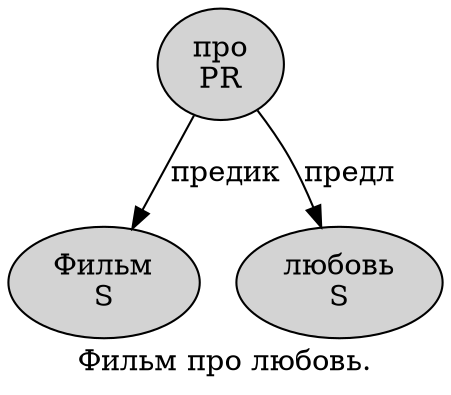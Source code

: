 digraph SENTENCE_1761 {
	graph [label="Фильм про любовь."]
	node [style=filled]
		0 [label="Фильм
S" color="" fillcolor=lightgray penwidth=1 shape=ellipse]
		1 [label="про
PR" color="" fillcolor=lightgray penwidth=1 shape=ellipse]
		2 [label="любовь
S" color="" fillcolor=lightgray penwidth=1 shape=ellipse]
			1 -> 0 [label="предик"]
			1 -> 2 [label="предл"]
}